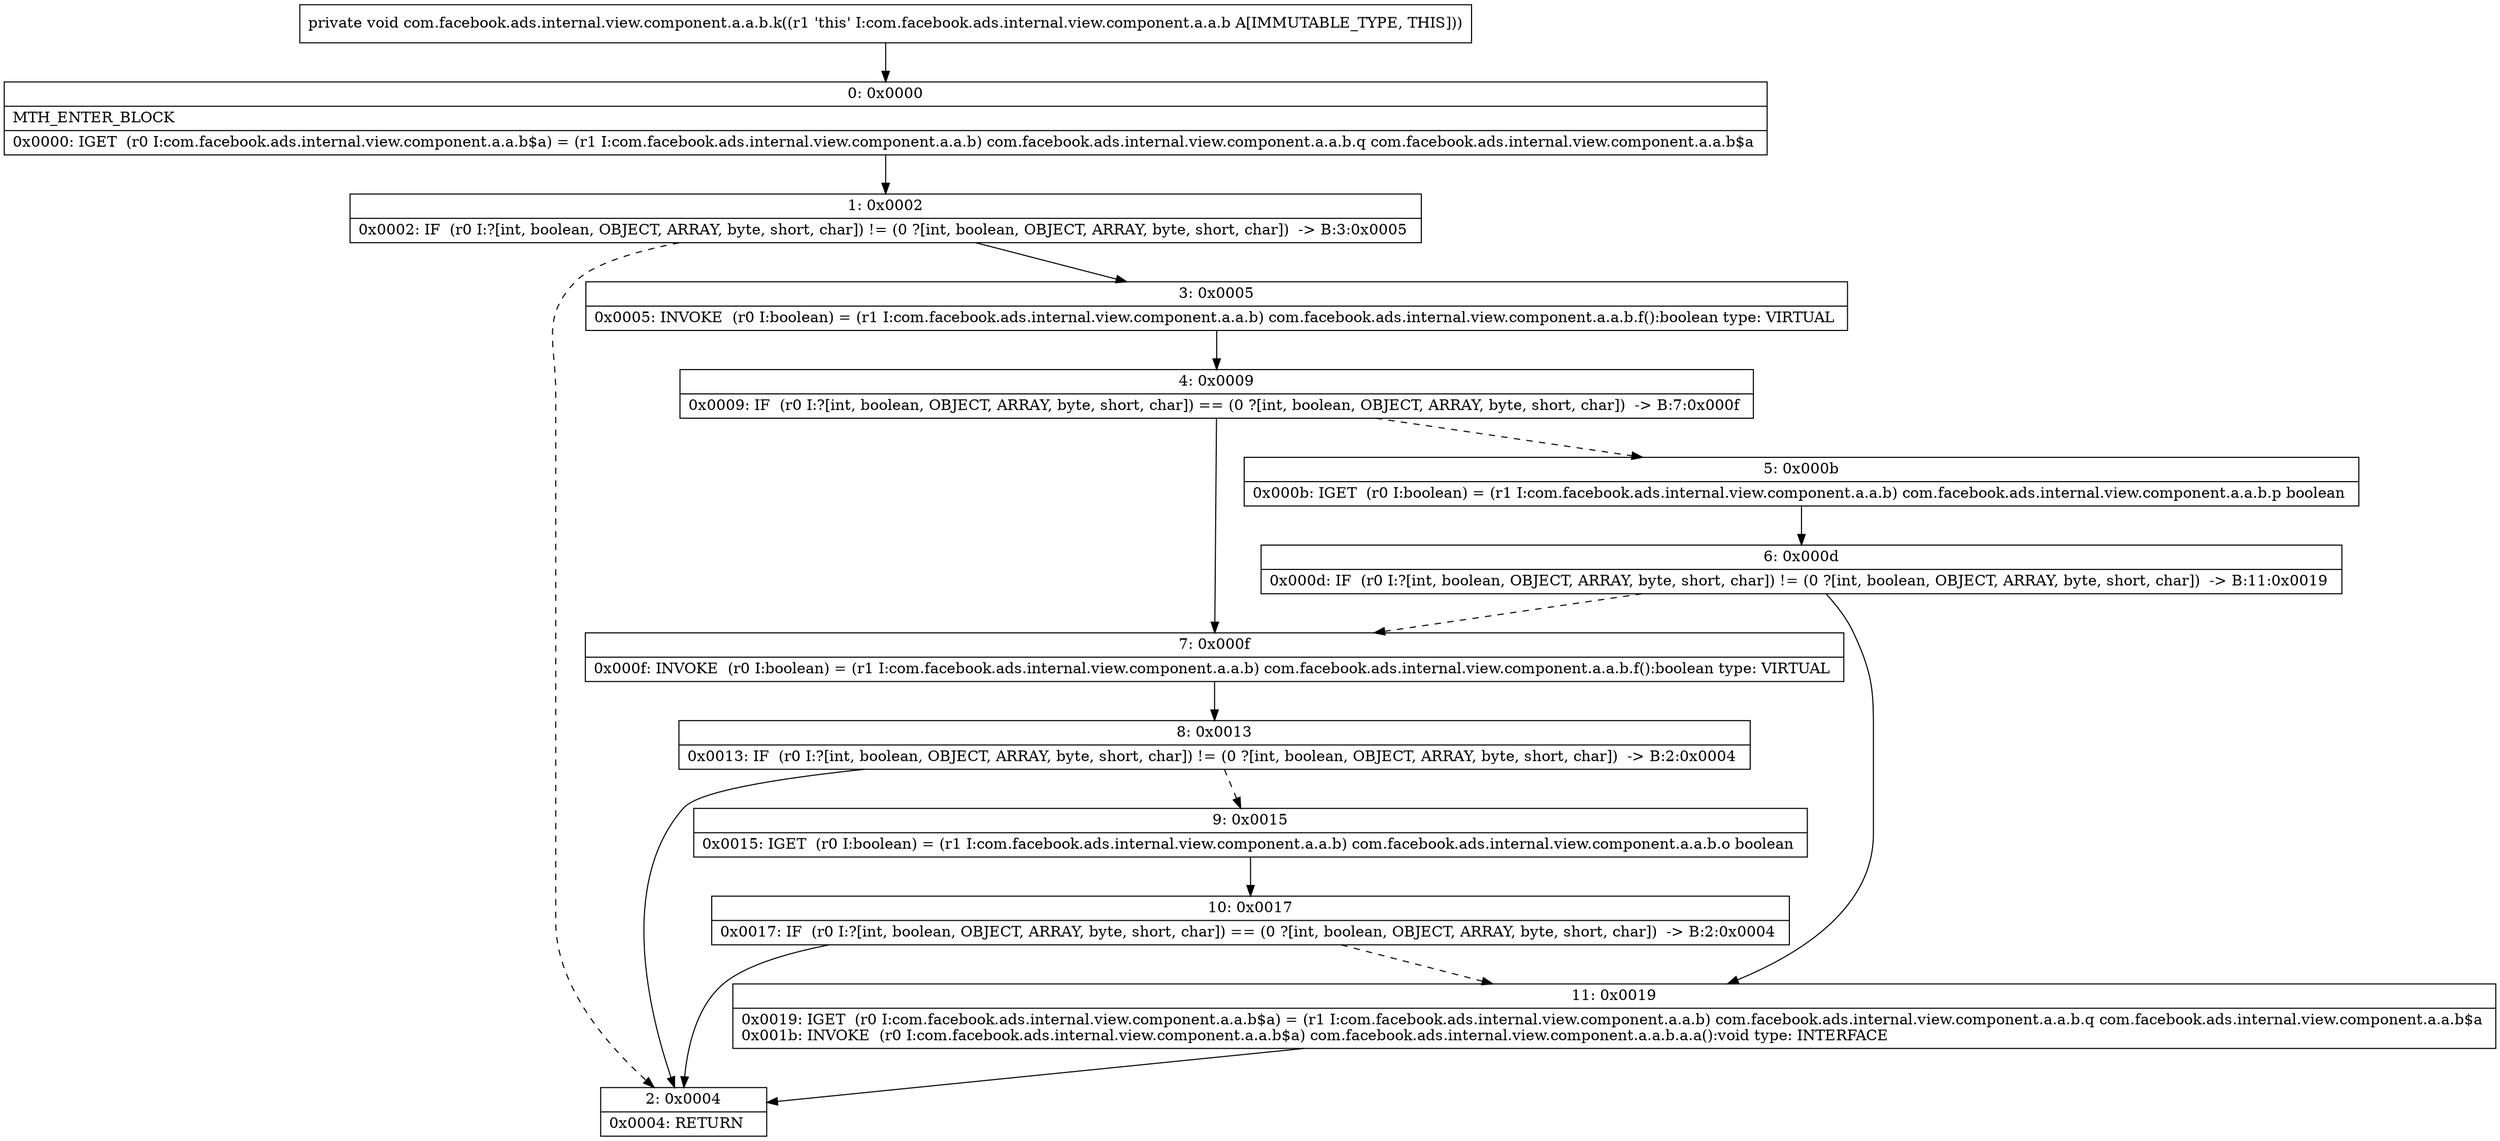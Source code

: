 digraph "CFG forcom.facebook.ads.internal.view.component.a.a.b.k()V" {
Node_0 [shape=record,label="{0\:\ 0x0000|MTH_ENTER_BLOCK\l|0x0000: IGET  (r0 I:com.facebook.ads.internal.view.component.a.a.b$a) = (r1 I:com.facebook.ads.internal.view.component.a.a.b) com.facebook.ads.internal.view.component.a.a.b.q com.facebook.ads.internal.view.component.a.a.b$a \l}"];
Node_1 [shape=record,label="{1\:\ 0x0002|0x0002: IF  (r0 I:?[int, boolean, OBJECT, ARRAY, byte, short, char]) != (0 ?[int, boolean, OBJECT, ARRAY, byte, short, char])  \-\> B:3:0x0005 \l}"];
Node_2 [shape=record,label="{2\:\ 0x0004|0x0004: RETURN   \l}"];
Node_3 [shape=record,label="{3\:\ 0x0005|0x0005: INVOKE  (r0 I:boolean) = (r1 I:com.facebook.ads.internal.view.component.a.a.b) com.facebook.ads.internal.view.component.a.a.b.f():boolean type: VIRTUAL \l}"];
Node_4 [shape=record,label="{4\:\ 0x0009|0x0009: IF  (r0 I:?[int, boolean, OBJECT, ARRAY, byte, short, char]) == (0 ?[int, boolean, OBJECT, ARRAY, byte, short, char])  \-\> B:7:0x000f \l}"];
Node_5 [shape=record,label="{5\:\ 0x000b|0x000b: IGET  (r0 I:boolean) = (r1 I:com.facebook.ads.internal.view.component.a.a.b) com.facebook.ads.internal.view.component.a.a.b.p boolean \l}"];
Node_6 [shape=record,label="{6\:\ 0x000d|0x000d: IF  (r0 I:?[int, boolean, OBJECT, ARRAY, byte, short, char]) != (0 ?[int, boolean, OBJECT, ARRAY, byte, short, char])  \-\> B:11:0x0019 \l}"];
Node_7 [shape=record,label="{7\:\ 0x000f|0x000f: INVOKE  (r0 I:boolean) = (r1 I:com.facebook.ads.internal.view.component.a.a.b) com.facebook.ads.internal.view.component.a.a.b.f():boolean type: VIRTUAL \l}"];
Node_8 [shape=record,label="{8\:\ 0x0013|0x0013: IF  (r0 I:?[int, boolean, OBJECT, ARRAY, byte, short, char]) != (0 ?[int, boolean, OBJECT, ARRAY, byte, short, char])  \-\> B:2:0x0004 \l}"];
Node_9 [shape=record,label="{9\:\ 0x0015|0x0015: IGET  (r0 I:boolean) = (r1 I:com.facebook.ads.internal.view.component.a.a.b) com.facebook.ads.internal.view.component.a.a.b.o boolean \l}"];
Node_10 [shape=record,label="{10\:\ 0x0017|0x0017: IF  (r0 I:?[int, boolean, OBJECT, ARRAY, byte, short, char]) == (0 ?[int, boolean, OBJECT, ARRAY, byte, short, char])  \-\> B:2:0x0004 \l}"];
Node_11 [shape=record,label="{11\:\ 0x0019|0x0019: IGET  (r0 I:com.facebook.ads.internal.view.component.a.a.b$a) = (r1 I:com.facebook.ads.internal.view.component.a.a.b) com.facebook.ads.internal.view.component.a.a.b.q com.facebook.ads.internal.view.component.a.a.b$a \l0x001b: INVOKE  (r0 I:com.facebook.ads.internal.view.component.a.a.b$a) com.facebook.ads.internal.view.component.a.a.b.a.a():void type: INTERFACE \l}"];
MethodNode[shape=record,label="{private void com.facebook.ads.internal.view.component.a.a.b.k((r1 'this' I:com.facebook.ads.internal.view.component.a.a.b A[IMMUTABLE_TYPE, THIS])) }"];
MethodNode -> Node_0;
Node_0 -> Node_1;
Node_1 -> Node_2[style=dashed];
Node_1 -> Node_3;
Node_3 -> Node_4;
Node_4 -> Node_5[style=dashed];
Node_4 -> Node_7;
Node_5 -> Node_6;
Node_6 -> Node_7[style=dashed];
Node_6 -> Node_11;
Node_7 -> Node_8;
Node_8 -> Node_2;
Node_8 -> Node_9[style=dashed];
Node_9 -> Node_10;
Node_10 -> Node_2;
Node_10 -> Node_11[style=dashed];
Node_11 -> Node_2;
}

